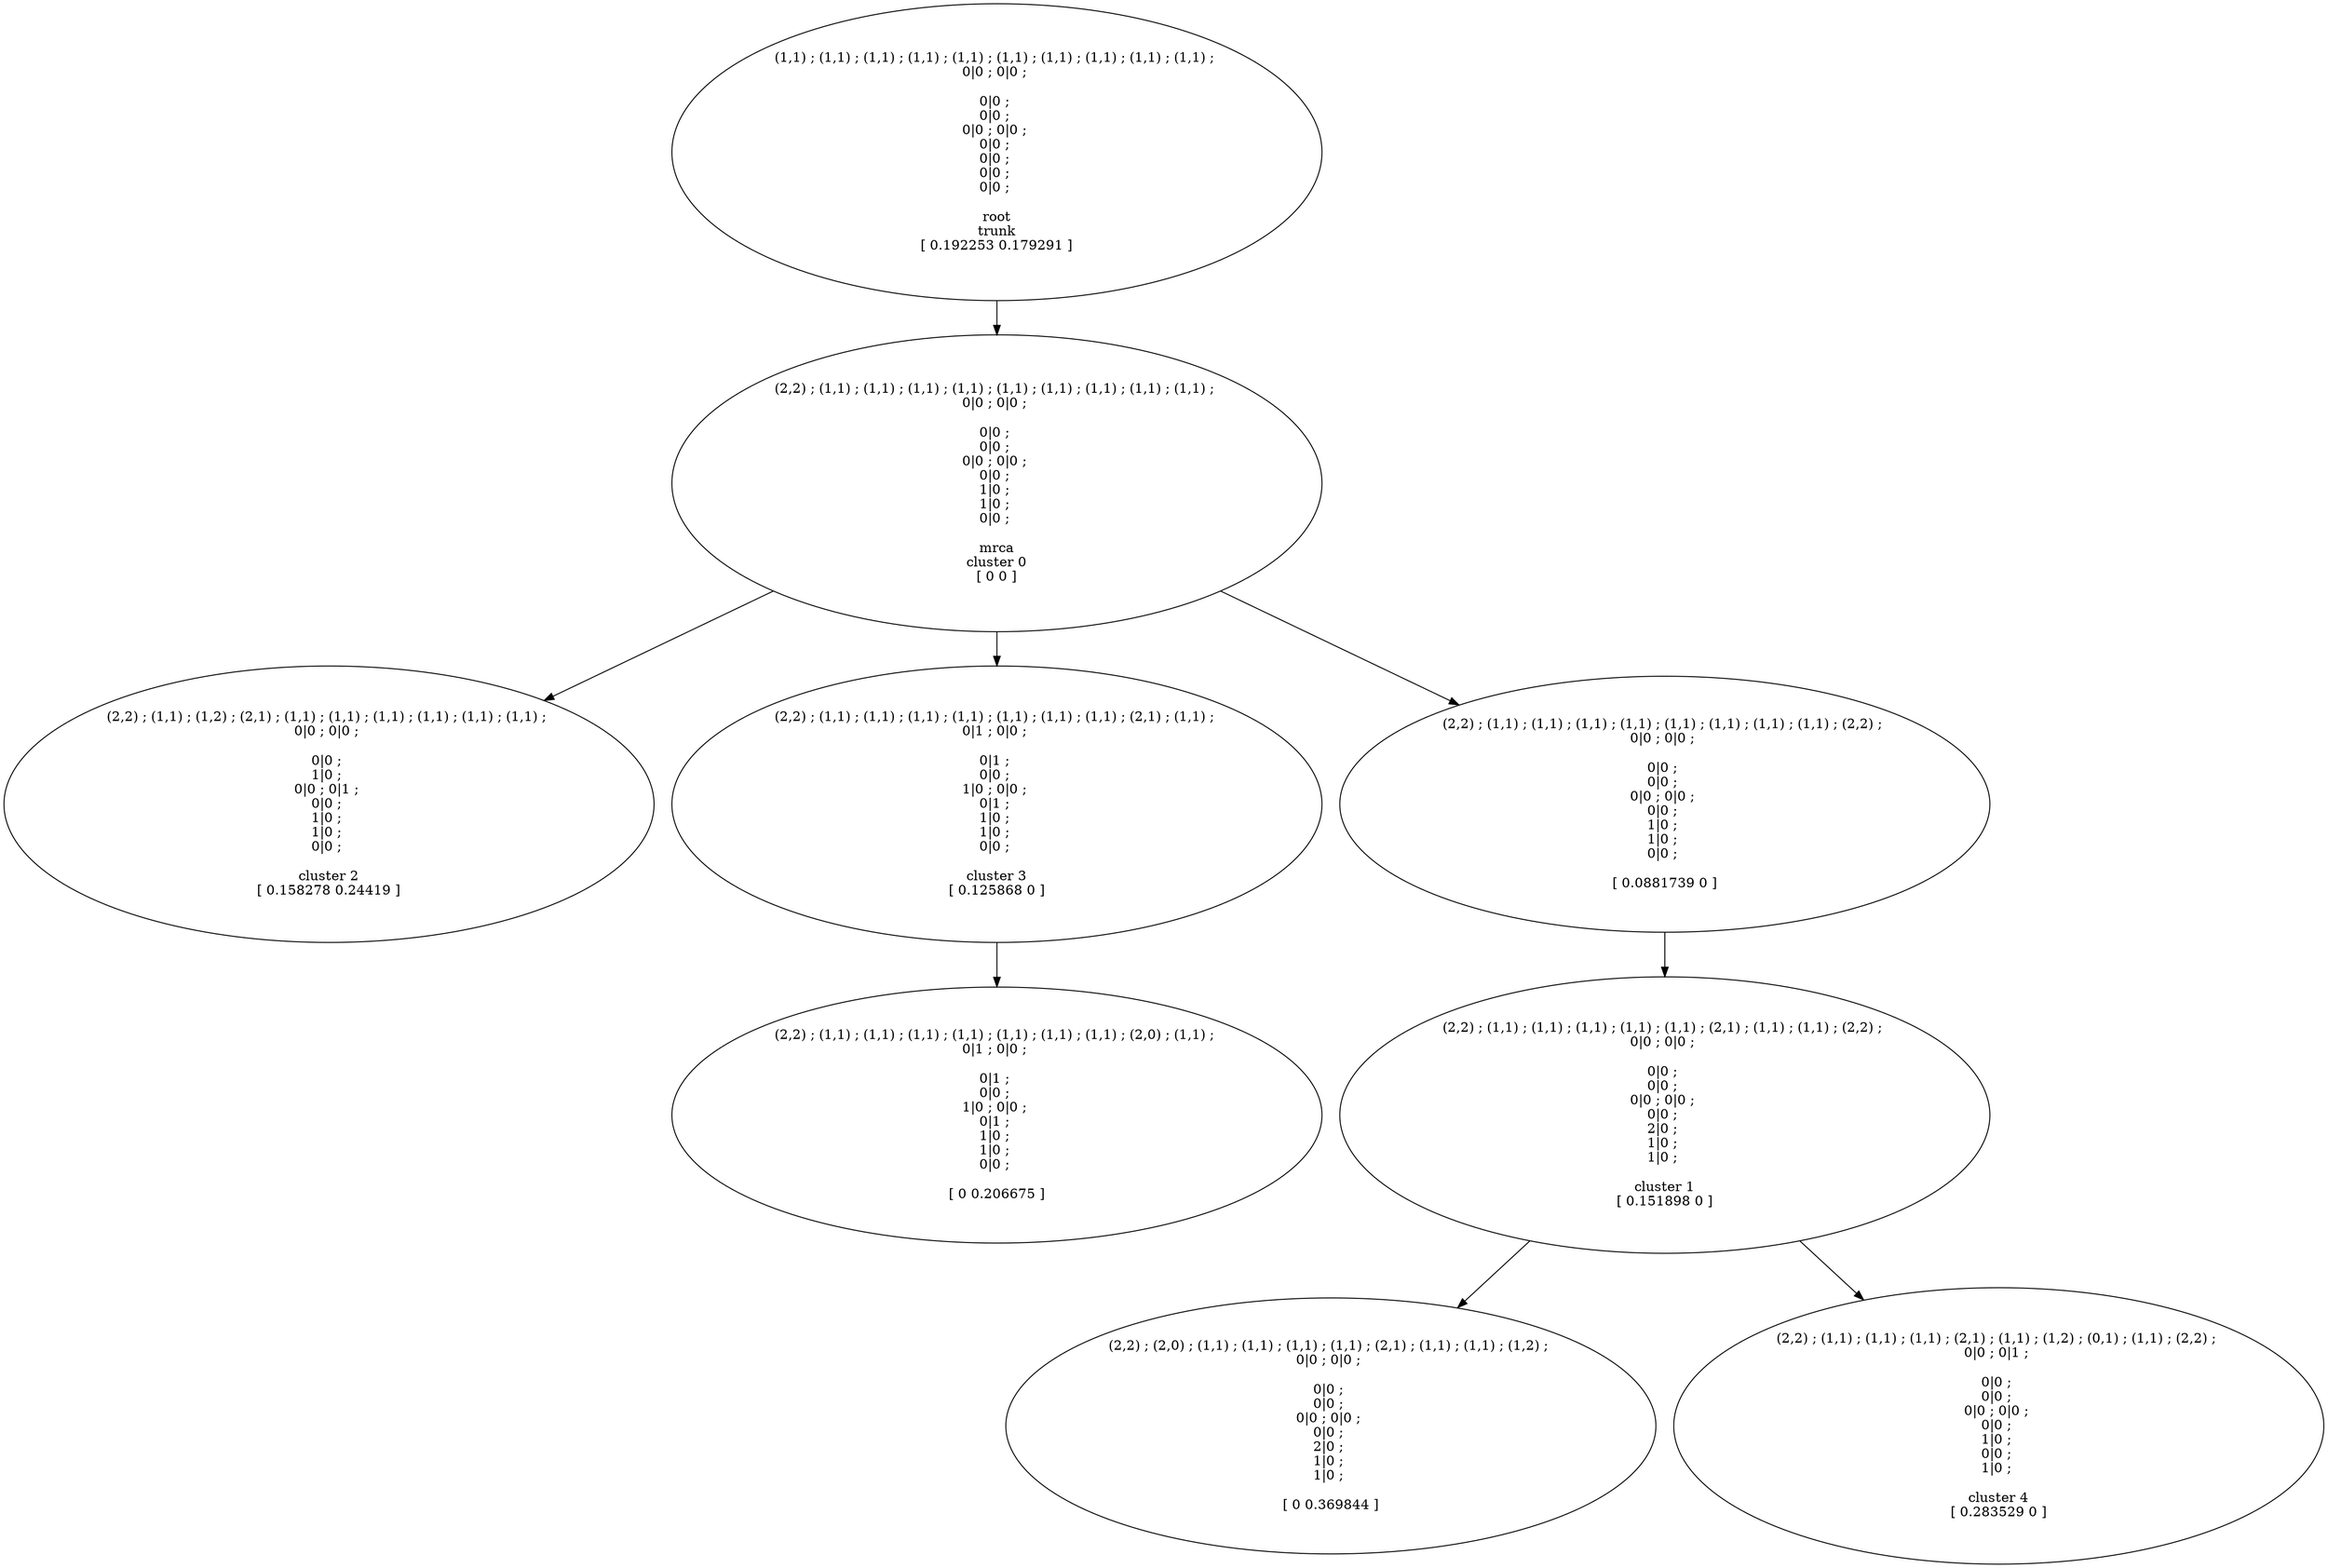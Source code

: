 digraph T {
	17 [label="(2,2) ; (2,0) ; (1,1) ; (1,1) ; (1,1) ; (1,1) ; (2,1) ; (1,1) ; (1,1) ; (1,2) ; \n0|0 ; 0|0 ; \n\n0|0 ; \n0|0 ; \n0|0 ; 0|0 ; \n0|0 ; \n2|0 ; \n1|0 ; \n1|0 ; \n\n[ 0 0.369844 ]"]
	14 [label="(2,2) ; (1,1) ; (1,2) ; (2,1) ; (1,1) ; (1,1) ; (1,1) ; (1,1) ; (1,1) ; (1,1) ; \n0|0 ; 0|0 ; \n\n0|0 ; \n1|0 ; \n0|0 ; 0|1 ; \n0|0 ; \n1|0 ; \n1|0 ; \n0|0 ; \n\ncluster 2\n[ 0.158278 0.24419 ]"]
	11 [label="(2,2) ; (1,1) ; (1,1) ; (1,1) ; (2,1) ; (1,1) ; (1,2) ; (0,1) ; (1,1) ; (2,2) ; \n0|0 ; 0|1 ; \n\n0|0 ; \n0|0 ; \n0|0 ; 0|0 ; \n0|0 ; \n1|0 ; \n0|0 ; \n1|0 ; \n\ncluster 4\n[ 0.283529 0 ]"]
	10 [label="(2,2) ; (1,1) ; (1,1) ; (1,1) ; (1,1) ; (1,1) ; (2,1) ; (1,1) ; (1,1) ; (2,2) ; \n0|0 ; 0|0 ; \n\n0|0 ; \n0|0 ; \n0|0 ; 0|0 ; \n0|0 ; \n2|0 ; \n1|0 ; \n1|0 ; \n\ncluster 1\n[ 0.151898 0 ]"]
	7 [label="(2,2) ; (1,1) ; (1,1) ; (1,1) ; (1,1) ; (1,1) ; (1,1) ; (1,1) ; (2,1) ; (1,1) ; \n0|1 ; 0|0 ; \n\n0|1 ; \n0|0 ; \n1|0 ; 0|0 ; \n0|1 ; \n1|0 ; \n1|0 ; \n0|0 ; \n\ncluster 3\n[ 0.125868 0 ]"]
	6 [label="(2,2) ; (1,1) ; (1,1) ; (1,1) ; (1,1) ; (1,1) ; (1,1) ; (1,1) ; (2,0) ; (1,1) ; \n0|1 ; 0|0 ; \n\n0|1 ; \n0|0 ; \n1|0 ; 0|0 ; \n0|1 ; \n1|0 ; \n1|0 ; \n0|0 ; \n\n[ 0 0.206675 ]"]
	5 [label="(2,2) ; (1,1) ; (1,1) ; (1,1) ; (1,1) ; (1,1) ; (1,1) ; (1,1) ; (1,1) ; (2,2) ; \n0|0 ; 0|0 ; \n\n0|0 ; \n0|0 ; \n0|0 ; 0|0 ; \n0|0 ; \n1|0 ; \n1|0 ; \n0|0 ; \n\n[ 0.0881739 0 ]"]
	4 [label="(2,2) ; (1,1) ; (1,1) ; (1,1) ; (1,1) ; (1,1) ; (1,1) ; (1,1) ; (1,1) ; (1,1) ; \n0|0 ; 0|0 ; \n\n0|0 ; \n0|0 ; \n0|0 ; 0|0 ; \n0|0 ; \n1|0 ; \n1|0 ; \n0|0 ; \n\nmrca\ncluster 0\n[ 0 0 ]"]
	0 [label="(1,1) ; (1,1) ; (1,1) ; (1,1) ; (1,1) ; (1,1) ; (1,1) ; (1,1) ; (1,1) ; (1,1) ; \n0|0 ; 0|0 ; \n\n0|0 ; \n0|0 ; \n0|0 ; 0|0 ; \n0|0 ; \n0|0 ; \n0|0 ; \n0|0 ; \n\nroot\ntrunk\n[ 0.192253 0.179291 ]"]
10 -> 11
10 -> 17
7 -> 6
5 -> 10
4 -> 14
4 -> 5
4 -> 7
0 -> 4
}
